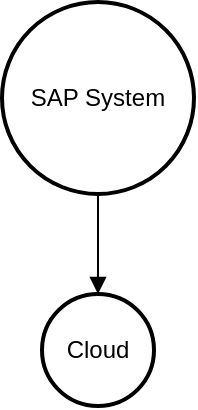 <mxfile version="24.4.0" type="github">
  <diagram name="Page-1" id="qrEkZ5_EuHfsybx1DGld">
    <mxGraphModel>
      <root>
        <mxCell id="0" />
        <mxCell id="1" parent="0" />
        <mxCell id="2" value="SAP System" style="ellipse;aspect=fixed;strokeWidth=2;whiteSpace=wrap;" vertex="1" parent="1">
          <mxGeometry width="96" height="96" as="geometry" />
        </mxCell>
        <mxCell id="3" value="Cloud" style="ellipse;aspect=fixed;strokeWidth=2;whiteSpace=wrap;" vertex="1" parent="1">
          <mxGeometry x="20" y="146" width="56" height="56" as="geometry" />
        </mxCell>
        <mxCell id="4" value="" style="curved=1;startArrow=none;endArrow=block;exitX=0.5;exitY=1;entryX=0.5;entryY=0;" edge="1" parent="1" source="2" target="3">
          <mxGeometry relative="1" as="geometry">
            <Array as="points" />
          </mxGeometry>
        </mxCell>
      </root>
    </mxGraphModel>
  </diagram>
</mxfile>
